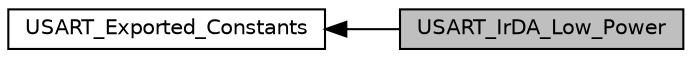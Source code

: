 digraph "USART_IrDA_Low_Power"
{
  edge [fontname="Helvetica",fontsize="10",labelfontname="Helvetica",labelfontsize="10"];
  node [fontname="Helvetica",fontsize="10",shape=record];
  rankdir=LR;
  Node0 [label="USART_IrDA_Low_Power",height=0.2,width=0.4,color="black", fillcolor="grey75", style="filled", fontcolor="black"];
  Node1 [label="USART_Exported_Constants",height=0.2,width=0.4,color="black", fillcolor="white", style="filled",URL="$group___u_s_a_r_t___exported___constants.html"];
  Node1->Node0 [shape=plaintext, dir="back", style="solid"];
}
